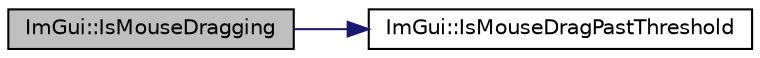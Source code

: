 digraph "ImGui::IsMouseDragging"
{
 // LATEX_PDF_SIZE
  edge [fontname="Helvetica",fontsize="10",labelfontname="Helvetica",labelfontsize="10"];
  node [fontname="Helvetica",fontsize="10",shape=record];
  rankdir="LR";
  Node1 [label="ImGui::IsMouseDragging",height=0.2,width=0.4,color="black", fillcolor="grey75", style="filled", fontcolor="black",tooltip=" "];
  Node1 -> Node2 [color="midnightblue",fontsize="10",style="solid",fontname="Helvetica"];
  Node2 [label="ImGui::IsMouseDragPastThreshold",height=0.2,width=0.4,color="black", fillcolor="white", style="filled",URL="$namespace_im_gui.html#ad1b3473eaad344022a022acfd45b0f5c",tooltip=" "];
}
